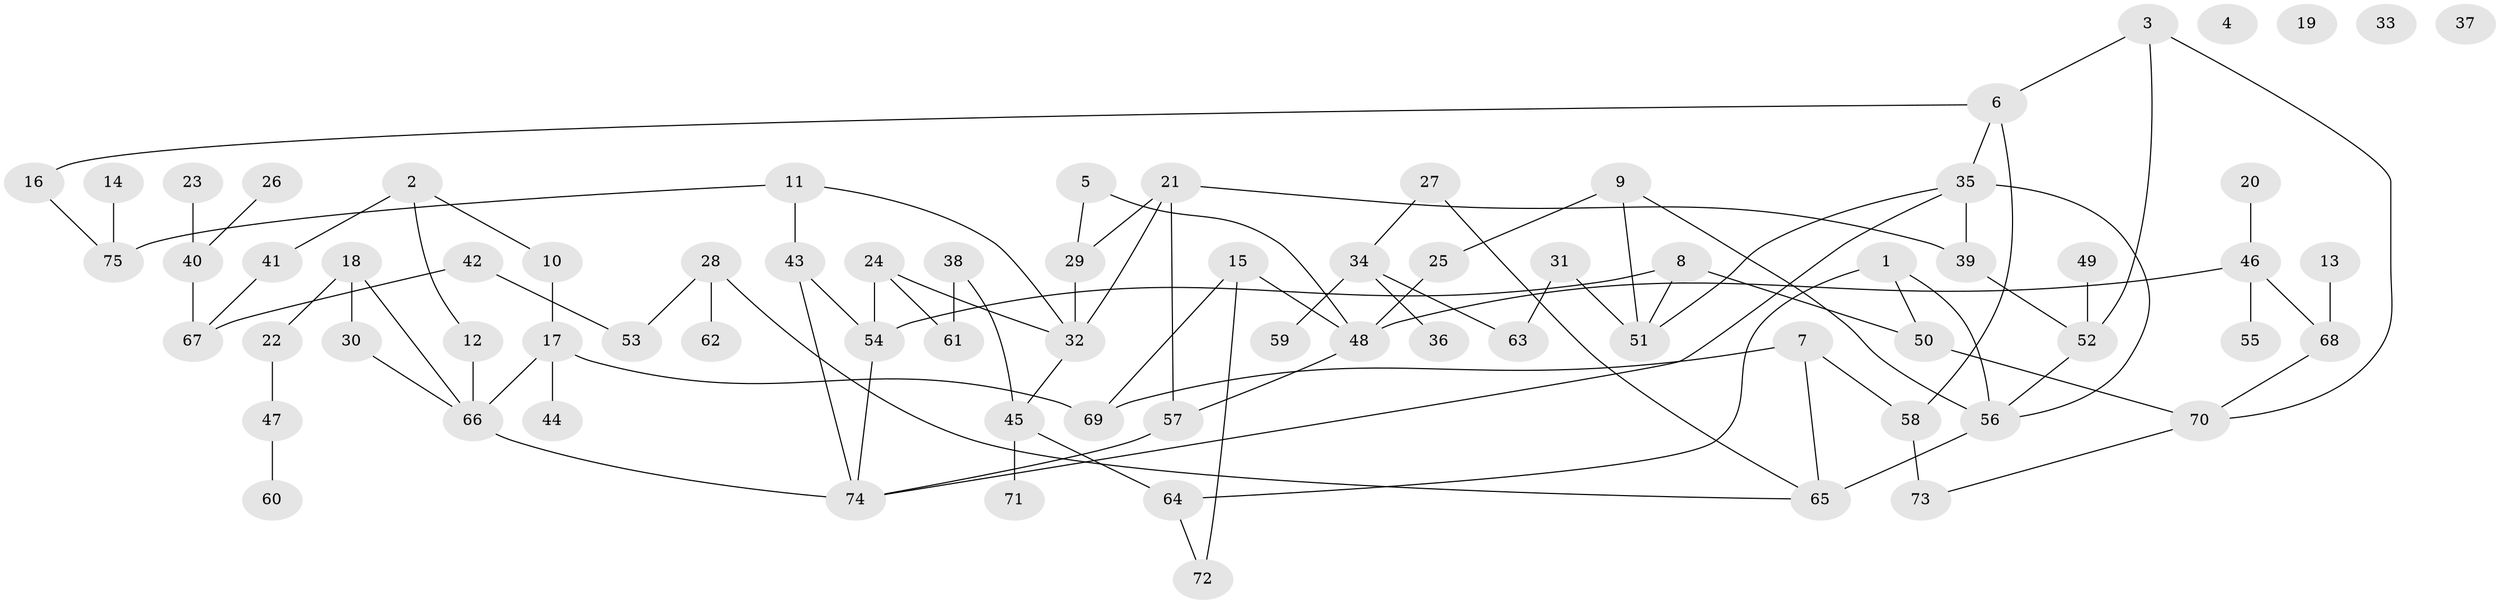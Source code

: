 // coarse degree distribution, {4: 0.20408163265306123, 3: 0.14285714285714285, 5: 0.08163265306122448, 0: 0.08163265306122448, 2: 0.22448979591836735, 1: 0.20408163265306123, 7: 0.02040816326530612, 6: 0.04081632653061224}
// Generated by graph-tools (version 1.1) at 2025/23/03/03/25 07:23:26]
// undirected, 75 vertices, 96 edges
graph export_dot {
graph [start="1"]
  node [color=gray90,style=filled];
  1;
  2;
  3;
  4;
  5;
  6;
  7;
  8;
  9;
  10;
  11;
  12;
  13;
  14;
  15;
  16;
  17;
  18;
  19;
  20;
  21;
  22;
  23;
  24;
  25;
  26;
  27;
  28;
  29;
  30;
  31;
  32;
  33;
  34;
  35;
  36;
  37;
  38;
  39;
  40;
  41;
  42;
  43;
  44;
  45;
  46;
  47;
  48;
  49;
  50;
  51;
  52;
  53;
  54;
  55;
  56;
  57;
  58;
  59;
  60;
  61;
  62;
  63;
  64;
  65;
  66;
  67;
  68;
  69;
  70;
  71;
  72;
  73;
  74;
  75;
  1 -- 50;
  1 -- 56;
  1 -- 64;
  2 -- 10;
  2 -- 12;
  2 -- 41;
  3 -- 6;
  3 -- 52;
  3 -- 70;
  5 -- 29;
  5 -- 48;
  6 -- 16;
  6 -- 35;
  6 -- 58;
  7 -- 58;
  7 -- 65;
  7 -- 69;
  8 -- 50;
  8 -- 51;
  8 -- 54;
  9 -- 25;
  9 -- 51;
  9 -- 56;
  10 -- 17;
  11 -- 32;
  11 -- 43;
  11 -- 75;
  12 -- 66;
  13 -- 68;
  14 -- 75;
  15 -- 48;
  15 -- 69;
  15 -- 72;
  16 -- 75;
  17 -- 44;
  17 -- 66;
  17 -- 69;
  18 -- 22;
  18 -- 30;
  18 -- 66;
  20 -- 46;
  21 -- 29;
  21 -- 32;
  21 -- 39;
  21 -- 57;
  22 -- 47;
  23 -- 40;
  24 -- 32;
  24 -- 54;
  24 -- 61;
  25 -- 48;
  26 -- 40;
  27 -- 34;
  27 -- 65;
  28 -- 53;
  28 -- 62;
  28 -- 65;
  29 -- 32;
  30 -- 66;
  31 -- 51;
  31 -- 63;
  32 -- 45;
  34 -- 36;
  34 -- 59;
  34 -- 63;
  35 -- 39;
  35 -- 51;
  35 -- 56;
  35 -- 74;
  38 -- 45;
  38 -- 61;
  39 -- 52;
  40 -- 67;
  41 -- 67;
  42 -- 53;
  42 -- 67;
  43 -- 54;
  43 -- 74;
  45 -- 64;
  45 -- 71;
  46 -- 48;
  46 -- 55;
  46 -- 68;
  47 -- 60;
  48 -- 57;
  49 -- 52;
  50 -- 70;
  52 -- 56;
  54 -- 74;
  56 -- 65;
  57 -- 74;
  58 -- 73;
  64 -- 72;
  66 -- 74;
  68 -- 70;
  70 -- 73;
}
